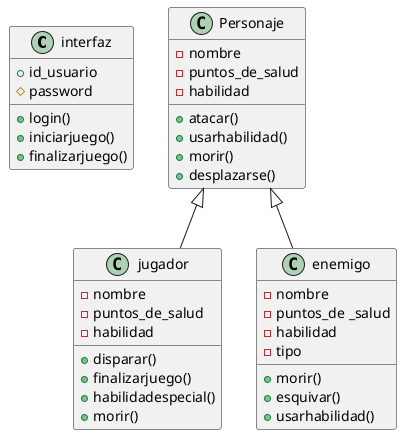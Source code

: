 @startuml
class interfaz{
    +id_usuario
    #password
    
    +login()
    +iniciarjuego()
    +finalizarjuego()
}
class Personaje{
    -nombre
    -puntos_de_salud
    -habilidad

    +atacar()
    +usarhabilidad()
    +morir()
    +desplazarse()
    
}
class jugador{
    -nombre 
    -puntos_de_salud
    -habilidad
    
    +disparar() 
    +finalizarjuego()
    +habilidadespecial()
    +morir()
}

class enemigo{
    -nombre
    -puntos_de _salud
    -habilidad
    -tipo

    +morir()
    +esquivar()
    +usarhabilidad()
    
}


Personaje <|-- jugador
Personaje <|-- enemigo


@enduml
